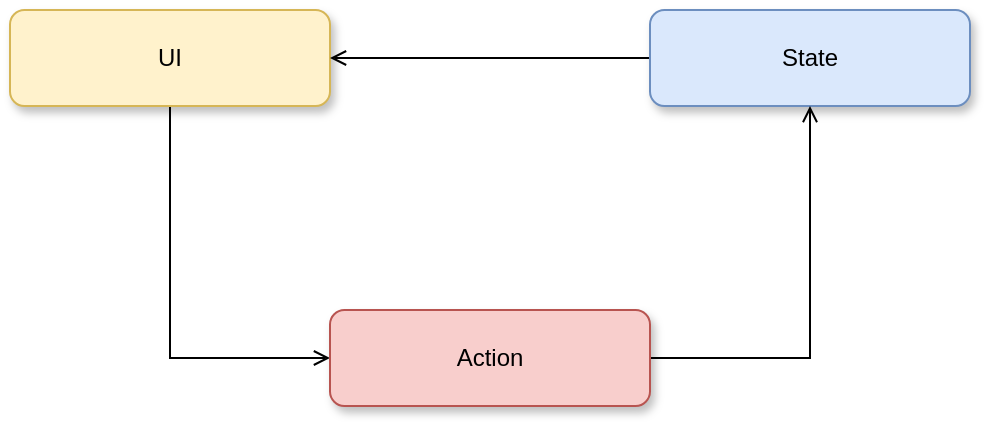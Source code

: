 <mxfile version="12.2.4" type="device" pages="2"><diagram id="PDr1wdrx9MiN1HlJvYD-" name="第 1 页"><mxGraphModel dx="882" dy="542" grid="1" gridSize="10" guides="1" tooltips="1" connect="1" arrows="1" fold="1" page="1" pageScale="1" pageWidth="827" pageHeight="1169" math="0" shadow="0"><root><mxCell id="0"/><mxCell id="1" parent="0"/><mxCell id="9tzdlMJOYuYRpCrhWO3G-3" style="edgeStyle=orthogonalEdgeStyle;rounded=0;orthogonalLoop=1;jettySize=auto;html=1;exitX=0.5;exitY=1;exitDx=0;exitDy=0;entryX=0;entryY=0.5;entryDx=0;entryDy=0;endArrow=open;endFill=0;" edge="1" parent="1" source="tUQEgBZ5o2q5gh6P6pL5-1" target="9tzdlMJOYuYRpCrhWO3G-2"><mxGeometry relative="1" as="geometry"/></mxCell><mxCell id="tUQEgBZ5o2q5gh6P6pL5-1" value="UI" style="rounded=1;whiteSpace=wrap;html=1;strokeColor=#d6b656;shadow=1;comic=0;fillColor=#fff2cc;" parent="1" vertex="1"><mxGeometry x="190" y="140" width="160" height="48" as="geometry"/></mxCell><mxCell id="9tzdlMJOYuYRpCrhWO3G-5" style="edgeStyle=orthogonalEdgeStyle;rounded=0;orthogonalLoop=1;jettySize=auto;html=1;exitX=0;exitY=0.5;exitDx=0;exitDy=0;entryX=1;entryY=0.5;entryDx=0;entryDy=0;endArrow=open;endFill=0;" edge="1" parent="1" source="9tzdlMJOYuYRpCrhWO3G-1" target="tUQEgBZ5o2q5gh6P6pL5-1"><mxGeometry relative="1" as="geometry"/></mxCell><mxCell id="9tzdlMJOYuYRpCrhWO3G-1" value="State" style="rounded=1;whiteSpace=wrap;html=1;strokeColor=#6c8ebf;shadow=1;comic=0;fillColor=#dae8fc;" vertex="1" parent="1"><mxGeometry x="510" y="140" width="160" height="48" as="geometry"/></mxCell><mxCell id="9tzdlMJOYuYRpCrhWO3G-4" style="edgeStyle=orthogonalEdgeStyle;rounded=0;orthogonalLoop=1;jettySize=auto;html=1;exitX=1;exitY=0.5;exitDx=0;exitDy=0;entryX=0.5;entryY=1;entryDx=0;entryDy=0;endArrow=open;endFill=0;" edge="1" parent="1" source="9tzdlMJOYuYRpCrhWO3G-2" target="9tzdlMJOYuYRpCrhWO3G-1"><mxGeometry relative="1" as="geometry"/></mxCell><mxCell id="9tzdlMJOYuYRpCrhWO3G-2" value="Action" style="rounded=1;whiteSpace=wrap;html=1;strokeColor=#b85450;shadow=1;comic=0;fillColor=#f8cecc;" vertex="1" parent="1"><mxGeometry x="350" y="290" width="160" height="48" as="geometry"/></mxCell></root></mxGraphModel></diagram><diagram id="br-jbWzzd7ajn_T5052D" name="第 2 页"><mxGraphModel dx="882" dy="542" grid="1" gridSize="10" guides="1" tooltips="1" connect="1" arrows="1" fold="1" page="1" pageScale="1" pageWidth="827" pageHeight="1169" math="0" shadow="0"><root><mxCell id="RzRaopi6P4uhj4gVLh8b-0"/><mxCell id="RzRaopi6P4uhj4gVLh8b-1" parent="RzRaopi6P4uhj4gVLh8b-0"/></root></mxGraphModel></diagram></mxfile>